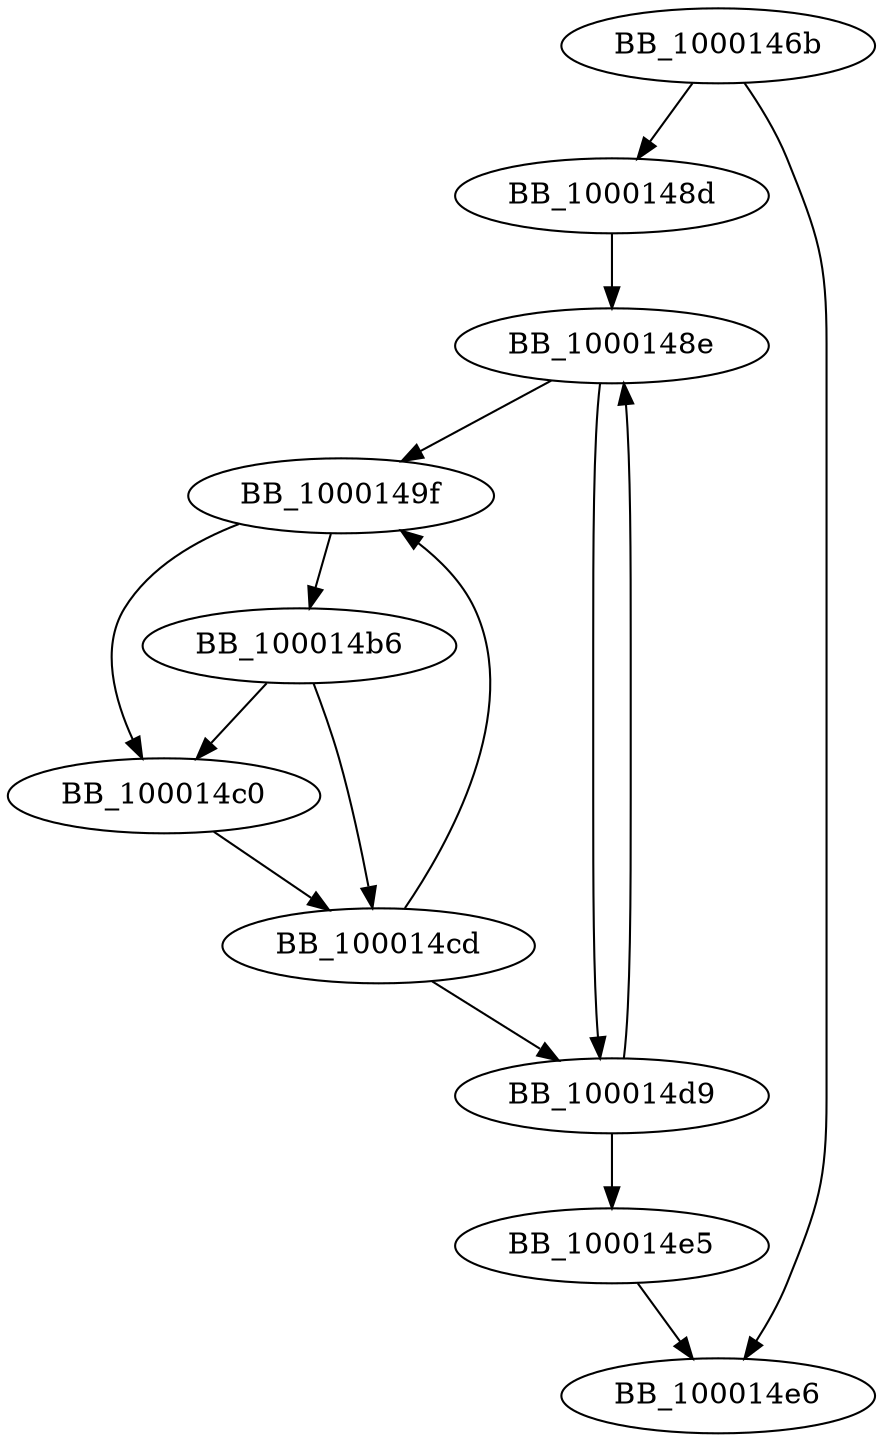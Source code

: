 DiGraph sub_1000146B{
BB_1000146b->BB_1000148d
BB_1000146b->BB_100014e6
BB_1000148d->BB_1000148e
BB_1000148e->BB_1000149f
BB_1000148e->BB_100014d9
BB_1000149f->BB_100014b6
BB_1000149f->BB_100014c0
BB_100014b6->BB_100014c0
BB_100014b6->BB_100014cd
BB_100014c0->BB_100014cd
BB_100014cd->BB_1000149f
BB_100014cd->BB_100014d9
BB_100014d9->BB_1000148e
BB_100014d9->BB_100014e5
BB_100014e5->BB_100014e6
}
